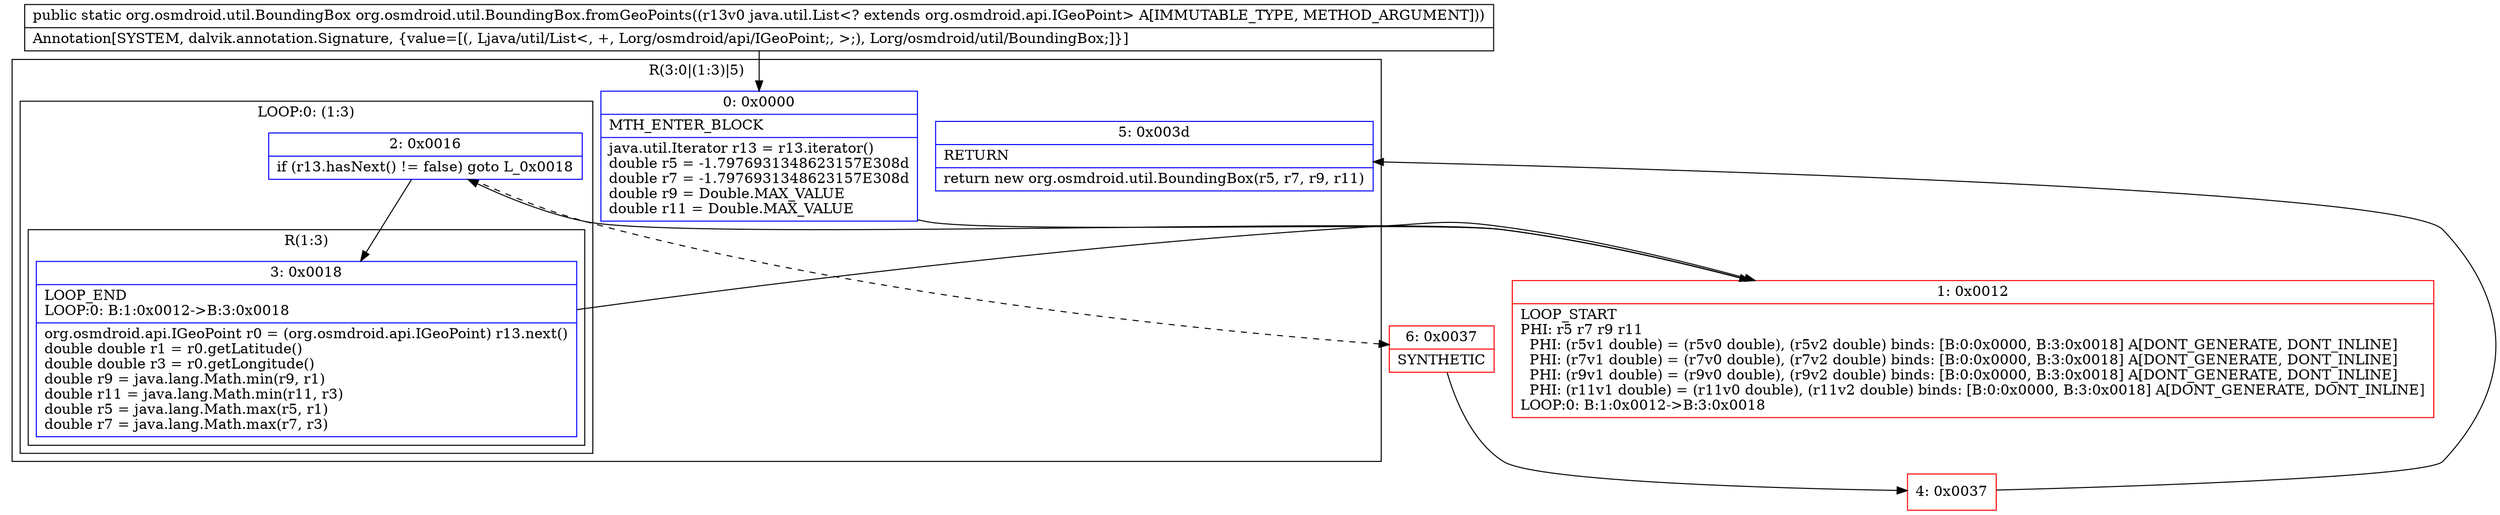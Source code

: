 digraph "CFG fororg.osmdroid.util.BoundingBox.fromGeoPoints(Ljava\/util\/List;)Lorg\/osmdroid\/util\/BoundingBox;" {
subgraph cluster_Region_1365126045 {
label = "R(3:0|(1:3)|5)";
node [shape=record,color=blue];
Node_0 [shape=record,label="{0\:\ 0x0000|MTH_ENTER_BLOCK\l|java.util.Iterator r13 = r13.iterator()\ldouble r5 = \-1.7976931348623157E308d\ldouble r7 = \-1.7976931348623157E308d\ldouble r9 = Double.MAX_VALUE\ldouble r11 = Double.MAX_VALUE\l}"];
subgraph cluster_LoopRegion_465796790 {
label = "LOOP:0: (1:3)";
node [shape=record,color=blue];
Node_2 [shape=record,label="{2\:\ 0x0016|if (r13.hasNext() != false) goto L_0x0018\l}"];
subgraph cluster_Region_360594876 {
label = "R(1:3)";
node [shape=record,color=blue];
Node_3 [shape=record,label="{3\:\ 0x0018|LOOP_END\lLOOP:0: B:1:0x0012\-\>B:3:0x0018\l|org.osmdroid.api.IGeoPoint r0 = (org.osmdroid.api.IGeoPoint) r13.next()\ldouble double r1 = r0.getLatitude()\ldouble double r3 = r0.getLongitude()\ldouble r9 = java.lang.Math.min(r9, r1)\ldouble r11 = java.lang.Math.min(r11, r3)\ldouble r5 = java.lang.Math.max(r5, r1)\ldouble r7 = java.lang.Math.max(r7, r3)\l}"];
}
}
Node_5 [shape=record,label="{5\:\ 0x003d|RETURN\l|return new org.osmdroid.util.BoundingBox(r5, r7, r9, r11)\l}"];
}
Node_1 [shape=record,color=red,label="{1\:\ 0x0012|LOOP_START\lPHI: r5 r7 r9 r11 \l  PHI: (r5v1 double) = (r5v0 double), (r5v2 double) binds: [B:0:0x0000, B:3:0x0018] A[DONT_GENERATE, DONT_INLINE]\l  PHI: (r7v1 double) = (r7v0 double), (r7v2 double) binds: [B:0:0x0000, B:3:0x0018] A[DONT_GENERATE, DONT_INLINE]\l  PHI: (r9v1 double) = (r9v0 double), (r9v2 double) binds: [B:0:0x0000, B:3:0x0018] A[DONT_GENERATE, DONT_INLINE]\l  PHI: (r11v1 double) = (r11v0 double), (r11v2 double) binds: [B:0:0x0000, B:3:0x0018] A[DONT_GENERATE, DONT_INLINE]\lLOOP:0: B:1:0x0012\-\>B:3:0x0018\l}"];
Node_4 [shape=record,color=red,label="{4\:\ 0x0037}"];
Node_6 [shape=record,color=red,label="{6\:\ 0x0037|SYNTHETIC\l}"];
MethodNode[shape=record,label="{public static org.osmdroid.util.BoundingBox org.osmdroid.util.BoundingBox.fromGeoPoints((r13v0 java.util.List\<? extends org.osmdroid.api.IGeoPoint\> A[IMMUTABLE_TYPE, METHOD_ARGUMENT]))  | Annotation[SYSTEM, dalvik.annotation.Signature, \{value=[(, Ljava\/util\/List\<, +, Lorg\/osmdroid\/api\/IGeoPoint;, \>;), Lorg\/osmdroid\/util\/BoundingBox;]\}]\l}"];
MethodNode -> Node_0;
Node_0 -> Node_1;
Node_2 -> Node_3;
Node_2 -> Node_6[style=dashed];
Node_3 -> Node_1;
Node_1 -> Node_2;
Node_4 -> Node_5;
Node_6 -> Node_4;
}

